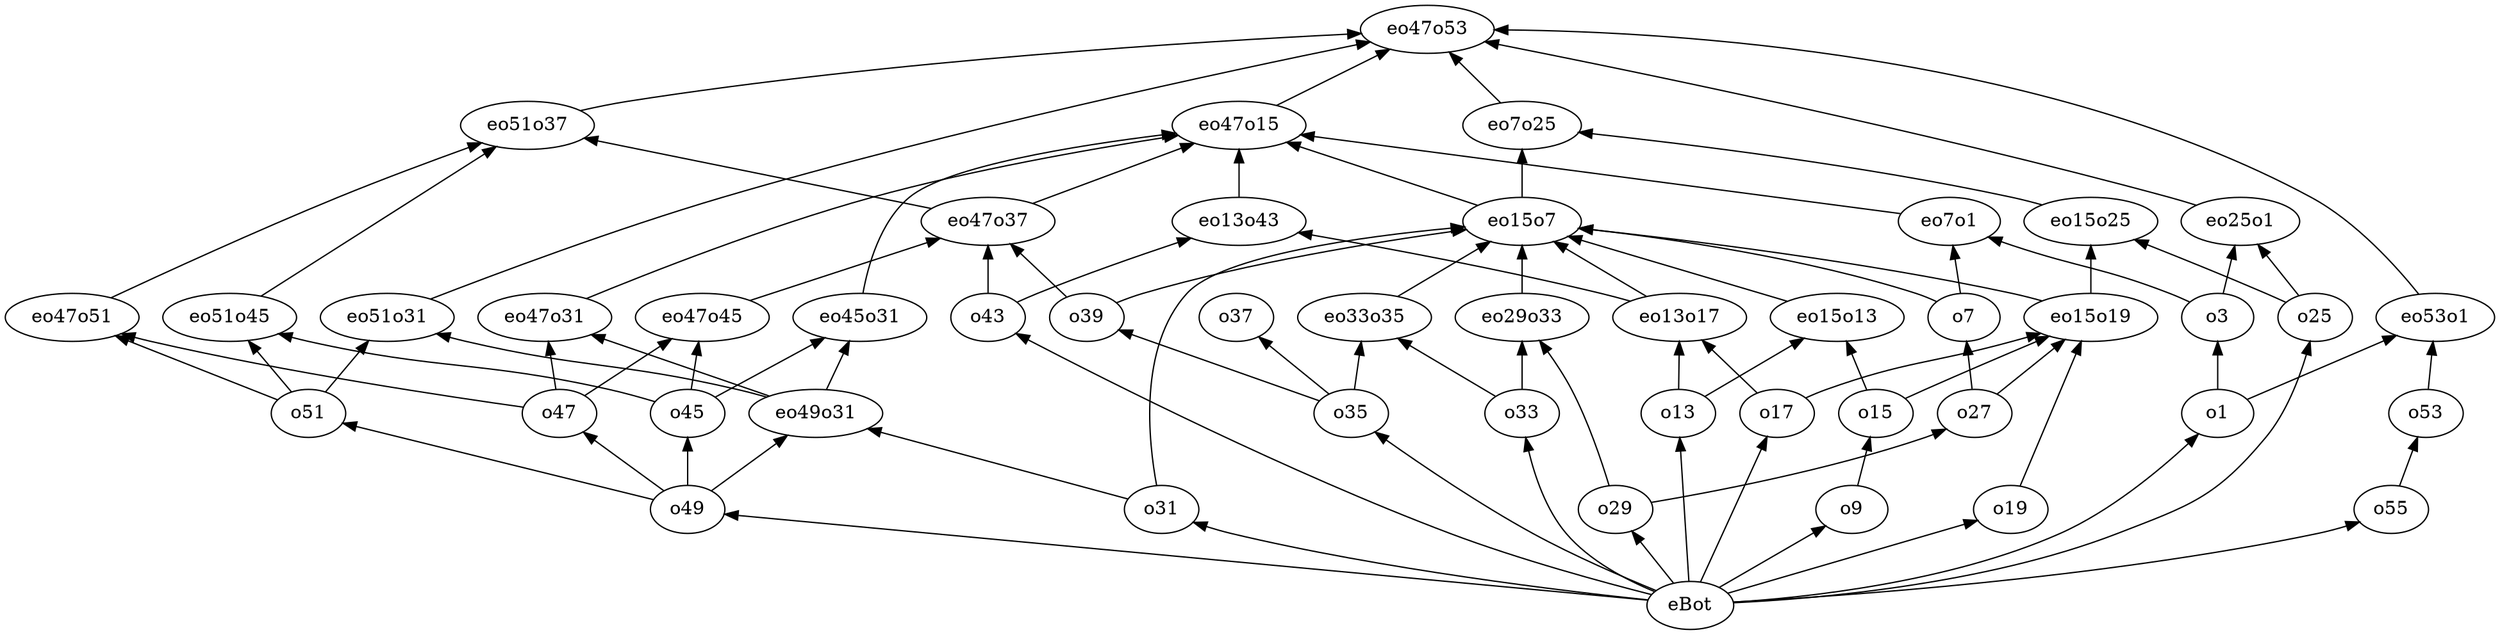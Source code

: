 strict digraph "priss2013-table01_s" {
	rankdir=BT
	o47
	o15
	eo47o53
	o7
	o49
	eo51o31
	eo13o17
	eo7o1
	eo13o43
	eo45o31
	o37
	o53
	o13
	o29
	eo47o45
	o17
	eo47o51
	o25
	eo7o25
	o55
	o31
	eo47o37
	eo53o1
	eo49o31
	eo29o33
	o51
	eo51o45
	eBot
	eo15o25
	o39
	o19
	eo15o13
	eo15o19
	eo25o1
	o27
	eo47o15
	o43
	o9
	eo47o31
	o33
	o1
	eo51o37
	o45
	eo33o35
	o35
	o3
	eo15o7
	o49 -> o47
	o9 -> o15
	eo53o1 -> eo47o53
	eo25o1 -> eo47o53
	eo47o15 -> eo47o53
	eo51o31 -> eo47o53
	eo7o25 -> eo47o53
	eo51o37 -> eo47o53
	o27 -> o7
	eBot -> o49
	eo49o31 -> eo51o31
	o51 -> eo51o31
	o17 -> eo13o17
	o13 -> eo13o17
	o7 -> eo7o1
	o3 -> eo7o1
	eo13o17 -> eo13o43
	o43 -> eo13o43
	eo49o31 -> eo45o31
	o45 -> eo45o31
	o35 -> o37
	o55 -> o53
	eBot -> o13
	eBot -> o29
	o47 -> eo47o45
	o45 -> eo47o45
	eBot -> o17
	o47 -> eo47o51
	o51 -> eo47o51
	eBot -> o25
	eo15o25 -> eo7o25
	eo15o7 -> eo7o25
	eBot -> o55
	eBot -> o31
	o39 -> eo47o37
	eo47o45 -> eo47o37
	o43 -> eo47o37
	o1 -> eo53o1
	o53 -> eo53o1
	o31 -> eo49o31
	o49 -> eo49o31
	o29 -> eo29o33
	o33 -> eo29o33
	o49 -> o51
	o45 -> eo51o45
	o51 -> eo51o45
	eo15o19 -> eo15o25
	o25 -> eo15o25
	o35 -> o39
	eBot -> o19
	o15 -> eo15o13
	o13 -> eo15o13
	o15 -> eo15o19
	o27 -> eo15o19
	o19 -> eo15o19
	o17 -> eo15o19
	o25 -> eo25o1
	o3 -> eo25o1
	o29 -> o27
	eo13o43 -> eo47o15
	eo47o37 -> eo47o15
	eo47o31 -> eo47o15
	eo45o31 -> eo47o15
	eo15o7 -> eo47o15
	eo7o1 -> eo47o15
	eBot -> o43
	eBot -> o9
	o47 -> eo47o31
	eo49o31 -> eo47o31
	eBot -> o33
	eBot -> o1
	eo47o51 -> eo51o37
	eo51o45 -> eo51o37
	eo47o37 -> eo51o37
	o49 -> o45
	o33 -> eo33o35
	o35 -> eo33o35
	eBot -> o35
	o1 -> o3
	o39 -> eo15o7
	o31 -> eo15o7
	eo15o13 -> eo15o7
	eo29o33 -> eo15o7
	eo15o19 -> eo15o7
	eo33o35 -> eo15o7
	o7 -> eo15o7
	eo13o17 -> eo15o7
}
